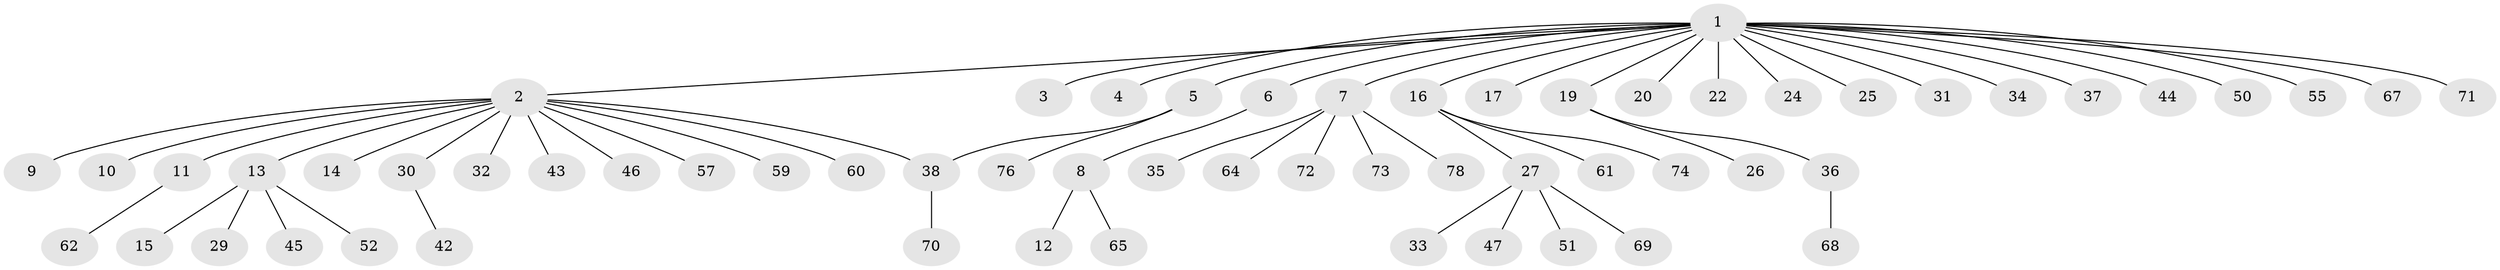 // original degree distribution, {21: 0.01282051282051282, 15: 0.01282051282051282, 1: 0.6794871794871795, 4: 0.02564102564102564, 3: 0.10256410256410256, 2: 0.1282051282051282, 5: 0.038461538461538464}
// Generated by graph-tools (version 1.1) at 2025/11/02/27/25 16:11:16]
// undirected, 61 vertices, 61 edges
graph export_dot {
graph [start="1"]
  node [color=gray90,style=filled];
  1 [super="+48"];
  2 [super="+21"];
  3;
  4;
  5 [super="+28"];
  6 [super="+75"];
  7 [super="+23"];
  8 [super="+63"];
  9;
  10;
  11;
  12;
  13 [super="+41"];
  14;
  15;
  16 [super="+18"];
  17;
  19;
  20;
  22;
  24;
  25;
  26 [super="+54"];
  27 [super="+40"];
  29;
  30 [super="+58"];
  31;
  32;
  33 [super="+53"];
  34;
  35;
  36 [super="+39"];
  37;
  38 [super="+56"];
  42 [super="+49"];
  43;
  44;
  45;
  46;
  47;
  50;
  51;
  52 [super="+66"];
  55;
  57;
  59;
  60;
  61;
  62;
  64;
  65;
  67;
  68 [super="+77"];
  69;
  70;
  71;
  72;
  73;
  74;
  76;
  78;
  1 -- 2;
  1 -- 3;
  1 -- 4;
  1 -- 5;
  1 -- 6;
  1 -- 7;
  1 -- 16;
  1 -- 17;
  1 -- 19;
  1 -- 20;
  1 -- 22;
  1 -- 24;
  1 -- 25;
  1 -- 31;
  1 -- 34;
  1 -- 37;
  1 -- 44;
  1 -- 55;
  1 -- 67;
  1 -- 71;
  1 -- 50;
  2 -- 9;
  2 -- 10;
  2 -- 11;
  2 -- 13;
  2 -- 14;
  2 -- 30;
  2 -- 32;
  2 -- 38;
  2 -- 43;
  2 -- 46;
  2 -- 57;
  2 -- 59;
  2 -- 60;
  5 -- 38;
  5 -- 76;
  6 -- 8;
  7 -- 73;
  7 -- 64;
  7 -- 35;
  7 -- 72;
  7 -- 78;
  8 -- 12;
  8 -- 65;
  11 -- 62;
  13 -- 15;
  13 -- 29;
  13 -- 52;
  13 -- 45;
  16 -- 61;
  16 -- 74;
  16 -- 27;
  19 -- 26;
  19 -- 36;
  27 -- 33;
  27 -- 47;
  27 -- 51;
  27 -- 69;
  30 -- 42;
  36 -- 68;
  38 -- 70;
}
